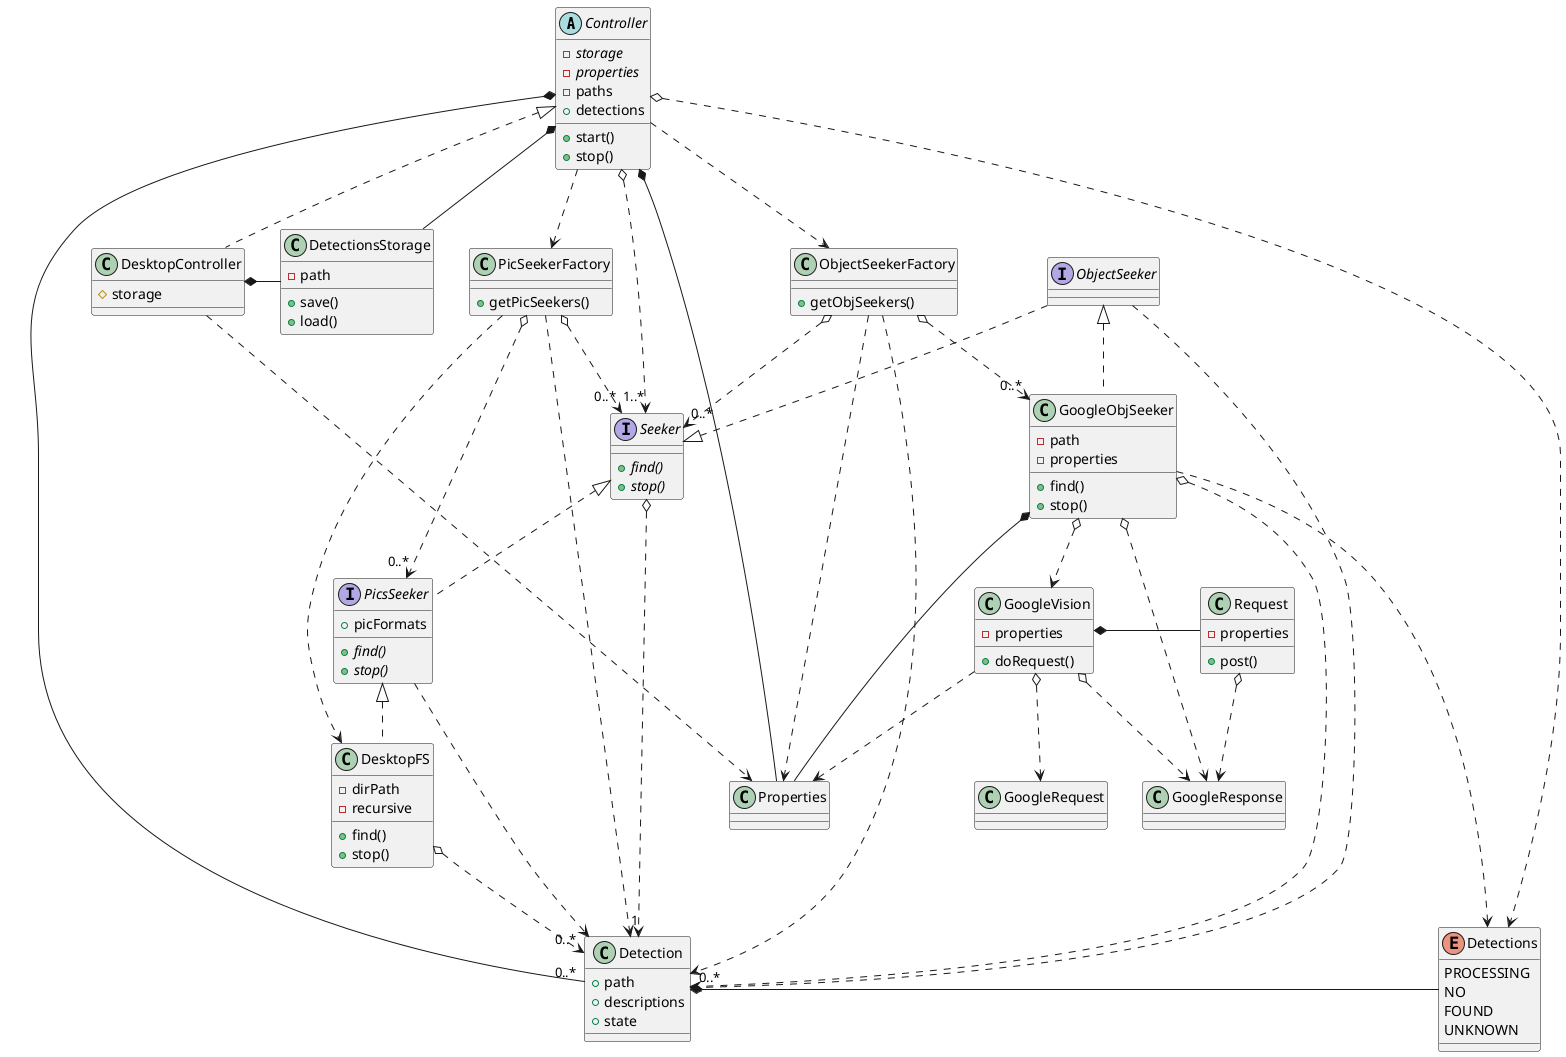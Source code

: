 @startuml

abstract class Controller {
  {abstract}-storage
  {abstract}-properties
  -paths
  +detections
  +start()
  +stop()
}

class DesktopController {
  #storage
}

class DetectionsStorage {
   -path
   +save()
   +load()
}

class ObjectSeekerFactory {
   +getObjSeekers()
}

class PicSeekerFactory {
   +getPicSeekers()
}

class Detection {
  +path
  +descriptions
  +state
}

class Request {
  -properties
  +post()
}

class GoogleResponse {
}

Controller *- Properties
Controller *- DetectionsStorage
Controller *- "0..*" Detection
Controller o..> Detections
Controller o..> "1..*" Seeker
Controller ..> ObjectSeekerFactory
Controller ..> PicSeekerFactory
DesktopController ..> Properties
DesktopController *- DetectionsStorage
Request o..> GoogleResponse
Detection *- Detections
Seeker o..> "1" Detection
PicsSeeker ..> Detection
PicSeekerFactory ..> DesktopFS
PicSeekerFactory o..> "0..*" Seeker
PicSeekerFactory ..> Detection
PicSeekerFactory o..> "0..*" PicsSeeker
DesktopFS o..> "0..*" Detection
ObjectSeekerFactory ..> Properties
ObjectSeekerFactory ..> Detection
ObjectSeekerFactory o..> "0..*" Seeker
ObjectSeekerFactory o..> "0..*" GoogleObjSeeker
ObjectSeeker ..> Detection
GoogleVision ..> Properties
GoogleVision *- Request
GoogleVision o..> GoogleRequest
GoogleVision o..> GoogleResponse
GoogleObjSeeker o..> "0..*" Detection
GoogleObjSeeker *- Properties
GoogleObjSeeker o..> GoogleVision
GoogleObjSeeker o..> GoogleResponse
GoogleObjSeeker ..> Detections

interface ObjectSeeker { }

enum Detections {
   PROCESSING
   NO
   FOUND
   UNKNOWN
}

interface Seeker {
  {abstract} +find()
  {abstract} +stop()
}

interface PicsSeeker {
  +picFormats
  {abstract} +find()
  {abstract} +stop()
}


Controller <|.. DesktopController
PicsSeeker <|.. DesktopFS
Seeker <|.. PicsSeeker
ObjectSeeker ..|> Seeker
ObjectSeeker <|.. GoogleObjSeeker

class DesktopFS {
   -dirPath
   -recursive
   +find()
   +stop()
}

class GoogleObjSeeker {
   -path
   -properties
   +find()
   +stop()
}

class GoogleVision {
   -properties
   +doRequest()
}

@enduml